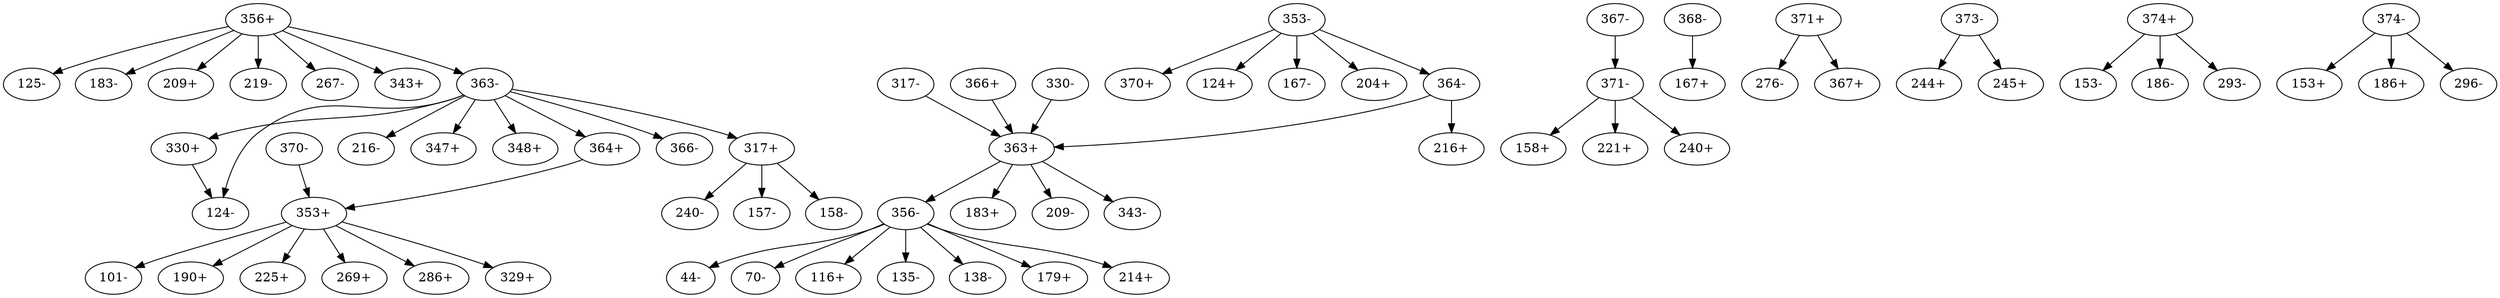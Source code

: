 digraph dist {
graph [k=96 s=1000 n=10]
"317+" -> "157-" [d=-163 e=29.7 n=14]
"317+" -> "158-" [d=-198 e=19.3 n=33]
"317+" -> "240-" [d=-214 e=29.7 n=14]
"317-" -> "363+" [d=-59825 e=24.2 n=21]
"330+" -> "124-" [d=-143 e=22.7 n=24]
"330-" -> "363+" [d=-59913 e=21.0 n=28]
"353+" -> "101-" [d=-126 e=18.5 n=36]
"353+" -> "190+" [d=-145 e=13.8 n=65]
"353+" -> "225+" [d=-143 e=14.6 n=58]
"353+" -> "269+" [d=-204 e=26.9 n=17]
"353+" -> "286+" [d=-179 e=28.7 n=15]
"353+" -> "329+" [d=-172 e=11.8 n=88]
"353-" -> "124+" [d=-185 e=13.4 n=69]
"353-" -> "167-" [d=-245 e=18.0 n=38]
"353-" -> "204+" [d=-156 e=25.5 n=19]
"353-" -> "364-" [d=-306 e=22.2 n=25]
"353-" -> "370+" [d=-143 e=32.1 n=12]
"356+" -> "125-" [d=-166 e=15.9 n=49]
"356+" -> "183-" [d=-179 e=16.0 n=48]
"356+" -> "209+" [d=-215 e=23.7 n=22]
"356+" -> "219-" [d=-230 e=23.7 n=22]
"356+" -> "267-" [d=-209 e=28.7 n=15]
"356+" -> "343+" [d=-214 e=11.7 n=90]
"356+" -> "363-" [d=-198 e=29.7 n=14]
"356-" -> "44-" [d=-121 e=27.8 n=16]
"356-" -> "70-" [d=-221 e=20.0 n=31]
"356-" -> "116+" [d=-145 e=10.0 n=123]
"356-" -> "135-" [d=-153 e=22.2 n=25]
"356-" -> "138-" [d=-200 e=10.7 n=107]
"356-" -> "179+" [d=-188 e=15.0 n=55]
"356-" -> "214+" [d=-189 e=21.0 n=28]
"363+" -> "183+" [d=-211 e=24.2 n=21]
"363+" -> "209-" [d=-192 e=33.5 n=11]
"363+" -> "343-" [d=-177 e=29.7 n=14]
"363+" -> "356-" [d=-198 e=29.7 n=14]
"363-" -> "124-" [d=-125 e=23.7 n=22]
"363-" -> "216-" [d=-59818 e=26.9 n=17]
"363-" -> "317+" [d=-59825 e=24.2 n=21]
"363-" -> "330+" [d=-59913 e=21.0 n=28]
"363-" -> "347+" [d=-59893 e=28.7 n=15]
"363-" -> "348+" [d=-59850 e=30.8 n=13]
"363-" -> "364+" [d=-59834 e=24.2 n=21]
"363-" -> "366-" [d=-59824 e=24.2 n=21]
"364+" -> "353+" [d=-306 e=22.2 n=25]
"364-" -> "216+" [d=-15587 e=32.1 n=12]
"364-" -> "363+" [d=-59834 e=24.2 n=21]
"366+" -> "363+" [d=-59824 e=24.2 n=21]
"367-" -> "371-" [d=-270 e=21.4 n=27]
"368-" -> "167+" [d=-393 e=32.1 n=12]
"370-" -> "353+" [d=-143 e=32.1 n=12]
"371+" -> "276-" [d=-176 e=33.5 n=11]
"371+" -> "367+" [d=-270 e=21.4 n=27]
"371-" -> "158+" [d=-153 e=24.8 n=20]
"371-" -> "221+" [d=-142 e=25.5 n=19]
"371-" -> "240+" [d=-199 e=26.9 n=17]
"373-" -> "244+" [d=-141 e=28.7 n=15]
"373-" -> "245+" [d=-149 e=26.9 n=17]
"374+" -> "153-" [d=-186 e=26.2 n=18]
"374+" -> "186-" [d=-180 e=10.5 n=113]
"374+" -> "293-" [d=-92360 e=8.0 n=192]
"374-" -> "153+" [d=-218 e=29.7 n=14]
"374-" -> "186+" [d=-194 e=12.9 n=74]
"374-" -> "296-" [d=-64655 e=29.7 n=14]
}
